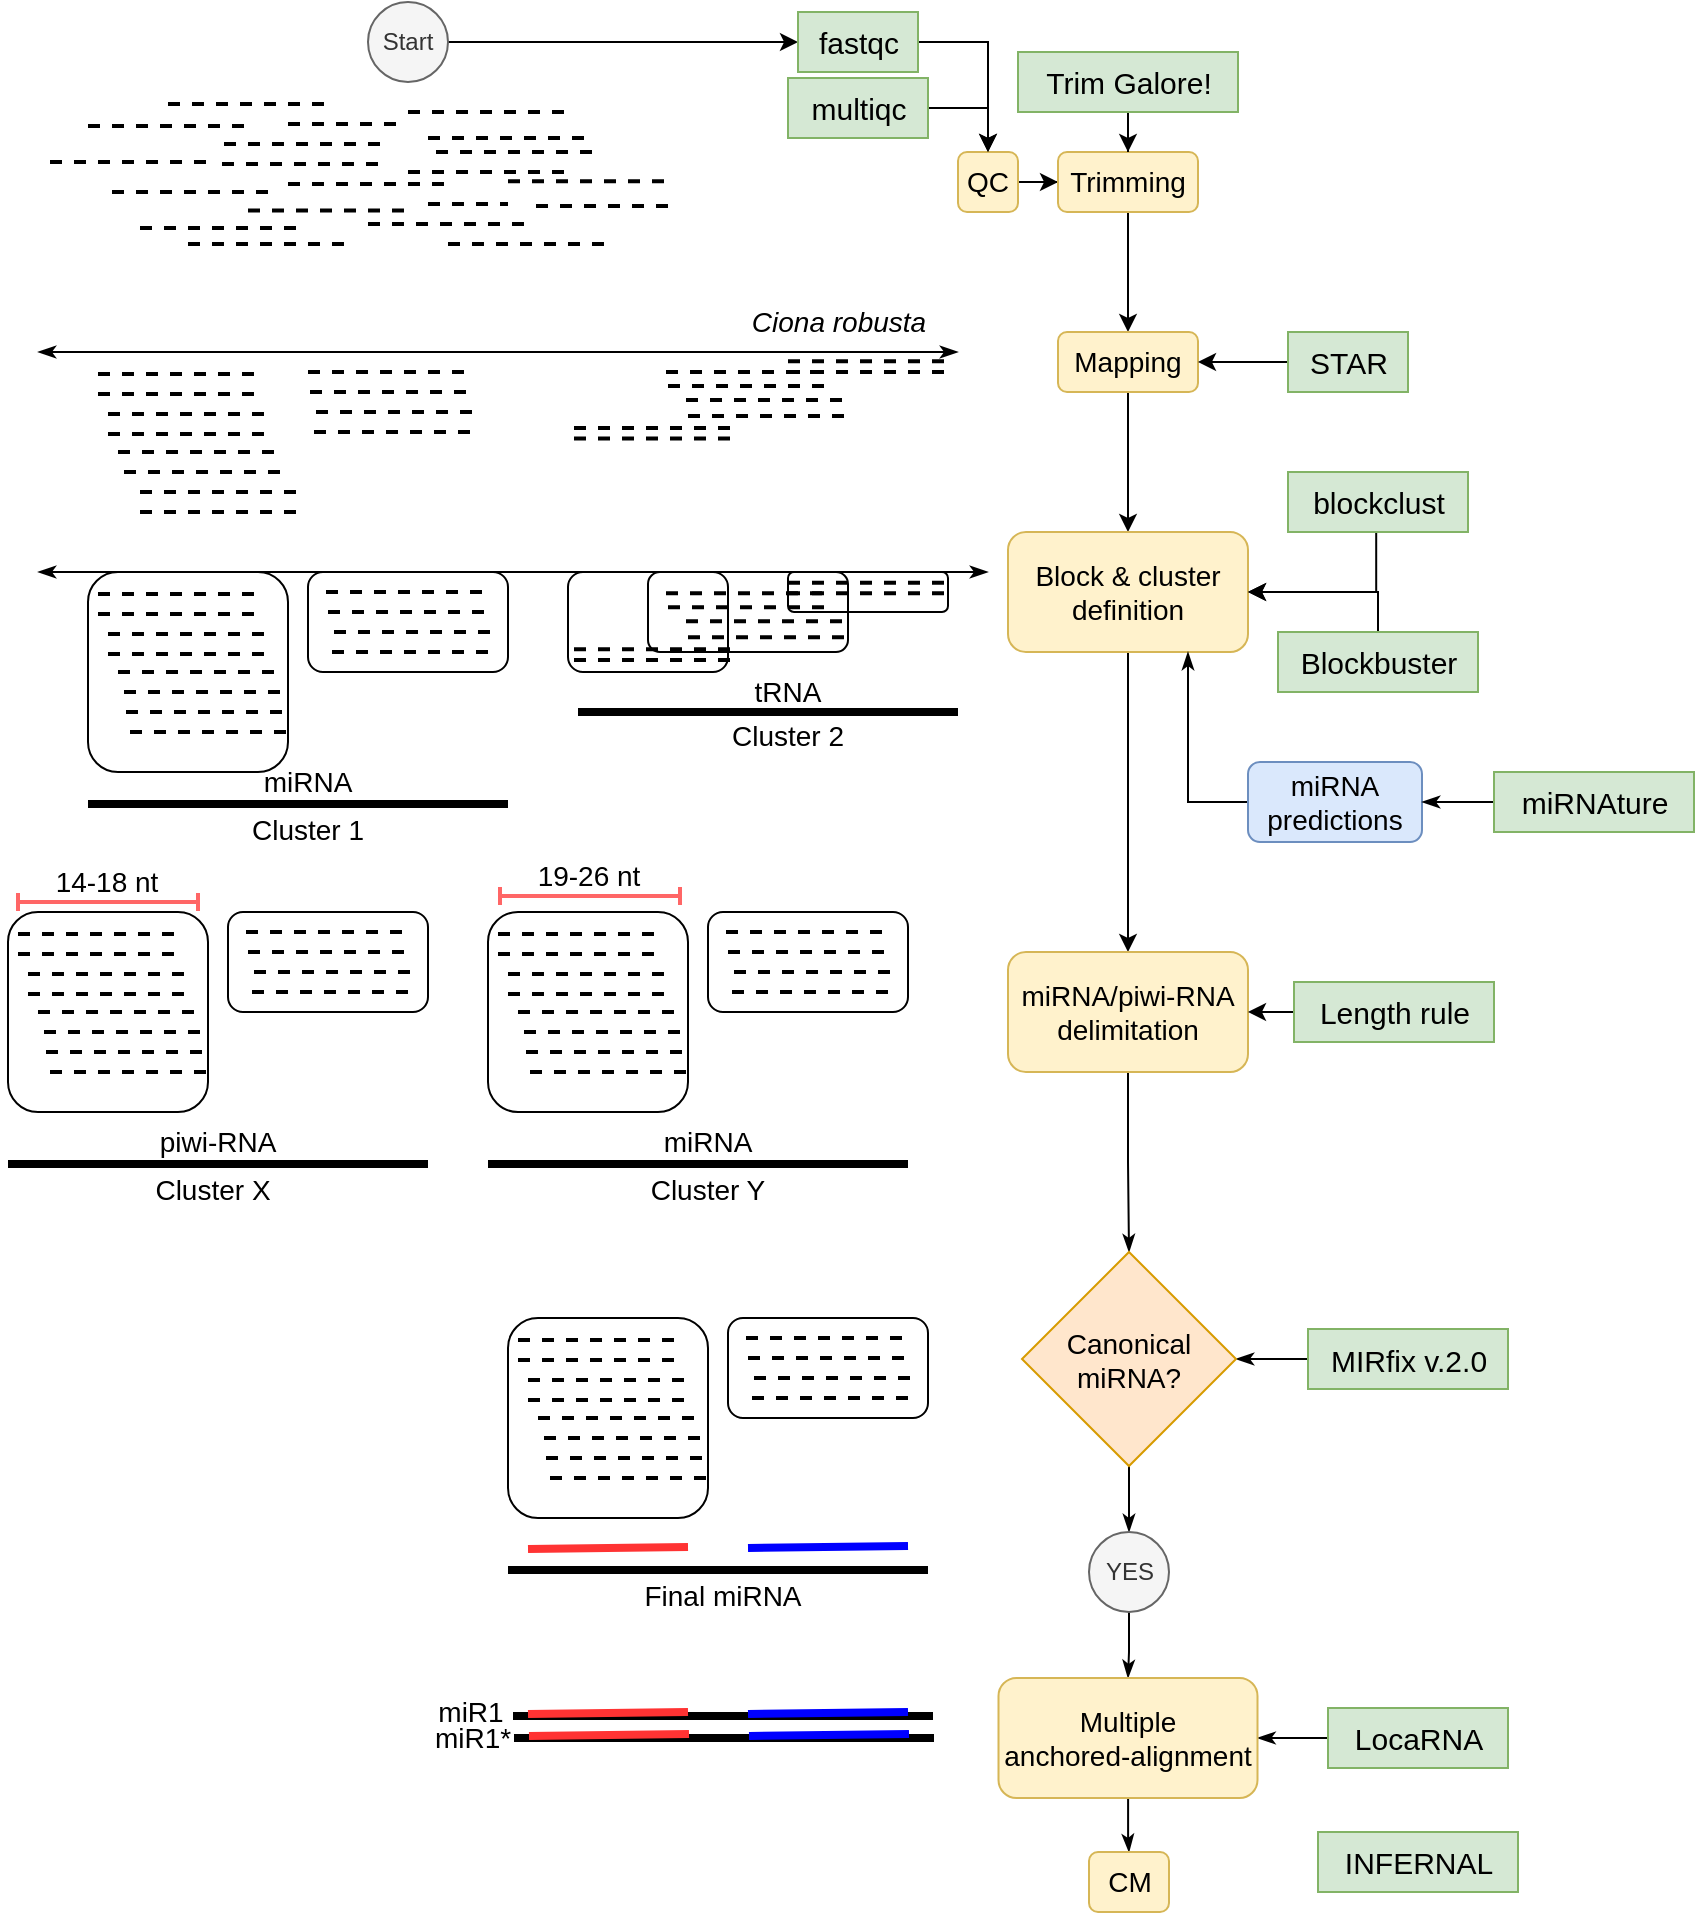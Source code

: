 <mxfile version="20.8.16" type="device" pages="2"><diagram name="Page-1" id="lyjK2I_gP_w318PSOxtO"><mxGraphModel dx="1141" dy="800" grid="1" gridSize="10" guides="1" tooltips="1" connect="1" arrows="1" fold="1" page="1" pageScale="1" pageWidth="827" pageHeight="1169" math="0" shadow="0"><root><mxCell id="0"/><mxCell id="1" parent="0"/><mxCell id="jIalRxpoDwK-32WjhZa3-99" value="" style="rounded=1;whiteSpace=wrap;html=1;fontSize=14;fillColor=none;" vertex="1" parent="1"><mxGeometry x="160" y="320" width="100" height="100" as="geometry"/></mxCell><mxCell id="jIalRxpoDwK-32WjhZa3-1" value="" style="endArrow=classicThin;html=1;rounded=0;startArrow=classicThin;startFill=1;endFill=1;" edge="1" parent="1"><mxGeometry width="50" height="50" relative="1" as="geometry"><mxPoint x="135" y="210" as="sourcePoint"/><mxPoint x="595" y="210" as="targetPoint"/></mxGeometry></mxCell><mxCell id="jIalRxpoDwK-32WjhZa3-2" value="" style="endArrow=none;dashed=1;html=1;strokeWidth=2;rounded=0;" edge="1" parent="1"><mxGeometry width="50" height="50" relative="1" as="geometry"><mxPoint x="165" y="221" as="sourcePoint"/><mxPoint x="245" y="221" as="targetPoint"/></mxGeometry></mxCell><mxCell id="jIalRxpoDwK-32WjhZa3-3" value="" style="endArrow=none;dashed=1;html=1;strokeWidth=2;rounded=0;" edge="1" parent="1"><mxGeometry width="50" height="50" relative="1" as="geometry"><mxPoint x="165" y="231" as="sourcePoint"/><mxPoint x="245" y="231" as="targetPoint"/></mxGeometry></mxCell><mxCell id="jIalRxpoDwK-32WjhZa3-4" value="" style="endArrow=none;dashed=1;html=1;strokeWidth=2;rounded=0;" edge="1" parent="1"><mxGeometry width="50" height="50" relative="1" as="geometry"><mxPoint x="170" y="241" as="sourcePoint"/><mxPoint x="250" y="241" as="targetPoint"/></mxGeometry></mxCell><mxCell id="jIalRxpoDwK-32WjhZa3-5" value="" style="endArrow=none;dashed=1;html=1;strokeWidth=2;rounded=0;" edge="1" parent="1"><mxGeometry width="50" height="50" relative="1" as="geometry"><mxPoint x="170" y="251" as="sourcePoint"/><mxPoint x="250" y="251" as="targetPoint"/></mxGeometry></mxCell><mxCell id="jIalRxpoDwK-32WjhZa3-8" value="" style="endArrow=none;dashed=1;html=1;strokeWidth=2;rounded=0;" edge="1" parent="1"><mxGeometry width="50" height="50" relative="1" as="geometry"><mxPoint x="270" y="220" as="sourcePoint"/><mxPoint x="350" y="220" as="targetPoint"/></mxGeometry></mxCell><mxCell id="jIalRxpoDwK-32WjhZa3-9" value="" style="endArrow=none;dashed=1;html=1;strokeWidth=2;rounded=0;" edge="1" parent="1"><mxGeometry width="50" height="50" relative="1" as="geometry"><mxPoint x="271" y="230" as="sourcePoint"/><mxPoint x="351" y="230" as="targetPoint"/></mxGeometry></mxCell><mxCell id="jIalRxpoDwK-32WjhZa3-10" value="" style="endArrow=none;dashed=1;html=1;strokeWidth=2;rounded=0;" edge="1" parent="1"><mxGeometry width="50" height="50" relative="1" as="geometry"><mxPoint x="274" y="240" as="sourcePoint"/><mxPoint x="354" y="240" as="targetPoint"/></mxGeometry></mxCell><mxCell id="jIalRxpoDwK-32WjhZa3-11" value="" style="endArrow=none;dashed=1;html=1;strokeWidth=2;rounded=0;" edge="1" parent="1"><mxGeometry width="50" height="50" relative="1" as="geometry"><mxPoint x="273" y="250" as="sourcePoint"/><mxPoint x="353" y="250" as="targetPoint"/></mxGeometry></mxCell><mxCell id="jIalRxpoDwK-32WjhZa3-12" value="" style="endArrow=none;dashed=1;html=1;strokeWidth=2;rounded=0;" edge="1" parent="1"><mxGeometry width="50" height="50" relative="1" as="geometry"><mxPoint x="175" y="260" as="sourcePoint"/><mxPoint x="255" y="260" as="targetPoint"/></mxGeometry></mxCell><mxCell id="jIalRxpoDwK-32WjhZa3-13" value="" style="endArrow=none;dashed=1;html=1;strokeWidth=2;rounded=0;" edge="1" parent="1"><mxGeometry width="50" height="50" relative="1" as="geometry"><mxPoint x="178" y="270" as="sourcePoint"/><mxPoint x="258" y="270" as="targetPoint"/></mxGeometry></mxCell><mxCell id="jIalRxpoDwK-32WjhZa3-14" value="" style="endArrow=none;dashed=1;html=1;strokeWidth=2;rounded=0;" edge="1" parent="1"><mxGeometry width="50" height="50" relative="1" as="geometry"><mxPoint x="186" y="280" as="sourcePoint"/><mxPoint x="266" y="280" as="targetPoint"/></mxGeometry></mxCell><mxCell id="jIalRxpoDwK-32WjhZa3-15" value="" style="endArrow=none;dashed=1;html=1;strokeWidth=2;rounded=0;" edge="1" parent="1"><mxGeometry width="50" height="50" relative="1" as="geometry"><mxPoint x="186" y="290" as="sourcePoint"/><mxPoint x="266" y="290" as="targetPoint"/></mxGeometry></mxCell><mxCell id="jIalRxpoDwK-32WjhZa3-16" value="" style="endArrow=none;dashed=1;html=1;strokeWidth=2;rounded=0;" edge="1" parent="1"><mxGeometry width="50" height="50" relative="1" as="geometry"><mxPoint x="449" y="220" as="sourcePoint"/><mxPoint x="529" y="220" as="targetPoint"/></mxGeometry></mxCell><mxCell id="jIalRxpoDwK-32WjhZa3-17" value="" style="endArrow=none;dashed=1;html=1;strokeWidth=2;rounded=0;" edge="1" parent="1"><mxGeometry width="50" height="50" relative="1" as="geometry"><mxPoint x="450" y="227" as="sourcePoint"/><mxPoint x="530" y="227" as="targetPoint"/></mxGeometry></mxCell><mxCell id="jIalRxpoDwK-32WjhZa3-18" value="" style="endArrow=none;dashed=1;html=1;strokeWidth=2;rounded=0;" edge="1" parent="1"><mxGeometry width="50" height="50" relative="1" as="geometry"><mxPoint x="403" y="248" as="sourcePoint"/><mxPoint x="483" y="248" as="targetPoint"/></mxGeometry></mxCell><mxCell id="jIalRxpoDwK-32WjhZa3-19" value="" style="endArrow=none;dashed=1;html=1;strokeWidth=2;rounded=0;" edge="1" parent="1"><mxGeometry width="50" height="50" relative="1" as="geometry"><mxPoint x="510" y="214.66" as="sourcePoint"/><mxPoint x="590" y="214.66" as="targetPoint"/></mxGeometry></mxCell><mxCell id="jIalRxpoDwK-32WjhZa3-20" value="" style="endArrow=none;dashed=1;html=1;strokeWidth=2;rounded=0;" edge="1" parent="1"><mxGeometry width="50" height="50" relative="1" as="geometry"><mxPoint x="403" y="253.31" as="sourcePoint"/><mxPoint x="483" y="253.31" as="targetPoint"/></mxGeometry></mxCell><mxCell id="jIalRxpoDwK-32WjhZa3-21" value="" style="endArrow=none;dashed=1;html=1;strokeWidth=2;rounded=0;" edge="1" parent="1"><mxGeometry width="50" height="50" relative="1" as="geometry"><mxPoint x="510" y="220" as="sourcePoint"/><mxPoint x="590" y="220" as="targetPoint"/></mxGeometry></mxCell><mxCell id="jIalRxpoDwK-32WjhZa3-22" value="" style="endArrow=none;dashed=1;html=1;strokeWidth=2;rounded=0;" edge="1" parent="1"><mxGeometry width="50" height="50" relative="1" as="geometry"><mxPoint x="459" y="234" as="sourcePoint"/><mxPoint x="539" y="234" as="targetPoint"/></mxGeometry></mxCell><mxCell id="jIalRxpoDwK-32WjhZa3-23" value="" style="endArrow=none;dashed=1;html=1;strokeWidth=2;rounded=0;" edge="1" parent="1"><mxGeometry width="50" height="50" relative="1" as="geometry"><mxPoint x="460" y="242" as="sourcePoint"/><mxPoint x="540" y="242" as="targetPoint"/></mxGeometry></mxCell><mxCell id="jIalRxpoDwK-32WjhZa3-24" value="" style="endArrow=none;dashed=1;html=1;strokeWidth=2;rounded=0;" edge="1" parent="1"><mxGeometry width="50" height="50" relative="1" as="geometry"><mxPoint x="200" y="86" as="sourcePoint"/><mxPoint x="280" y="86" as="targetPoint"/></mxGeometry></mxCell><mxCell id="jIalRxpoDwK-32WjhZa3-25" value="" style="endArrow=none;dashed=1;html=1;strokeWidth=2;rounded=0;" edge="1" parent="1"><mxGeometry width="50" height="50" relative="1" as="geometry"><mxPoint x="160" y="97" as="sourcePoint"/><mxPoint x="240" y="97" as="targetPoint"/></mxGeometry></mxCell><mxCell id="jIalRxpoDwK-32WjhZa3-26" value="" style="endArrow=none;dashed=1;html=1;strokeWidth=2;rounded=0;" edge="1" parent="1"><mxGeometry width="50" height="50" relative="1" as="geometry"><mxPoint x="141" y="115" as="sourcePoint"/><mxPoint x="221" y="115" as="targetPoint"/></mxGeometry></mxCell><mxCell id="jIalRxpoDwK-32WjhZa3-27" value="" style="endArrow=none;dashed=1;html=1;strokeWidth=2;rounded=0;" edge="1" parent="1"><mxGeometry width="50" height="50" relative="1" as="geometry"><mxPoint x="172" y="130" as="sourcePoint"/><mxPoint x="252" y="130" as="targetPoint"/></mxGeometry></mxCell><mxCell id="jIalRxpoDwK-32WjhZa3-28" value="" style="endArrow=none;dashed=1;html=1;strokeWidth=2;rounded=0;" edge="1" parent="1"><mxGeometry width="50" height="50" relative="1" as="geometry"><mxPoint x="384" y="137" as="sourcePoint"/><mxPoint x="454" y="137" as="targetPoint"/></mxGeometry></mxCell><mxCell id="jIalRxpoDwK-32WjhZa3-29" value="" style="endArrow=none;dashed=1;html=1;strokeWidth=2;rounded=0;" edge="1" parent="1"><mxGeometry width="50" height="50" relative="1" as="geometry"><mxPoint x="260" y="96" as="sourcePoint"/><mxPoint x="320" y="96" as="targetPoint"/></mxGeometry></mxCell><mxCell id="jIalRxpoDwK-32WjhZa3-30" value="" style="endArrow=none;dashed=1;html=1;strokeWidth=2;rounded=0;" edge="1" parent="1"><mxGeometry width="50" height="50" relative="1" as="geometry"><mxPoint x="228" y="106" as="sourcePoint"/><mxPoint x="308" y="106" as="targetPoint"/></mxGeometry></mxCell><mxCell id="jIalRxpoDwK-32WjhZa3-31" value="" style="endArrow=none;dashed=1;html=1;strokeWidth=2;rounded=0;" edge="1" parent="1"><mxGeometry width="50" height="50" relative="1" as="geometry"><mxPoint x="227" y="116" as="sourcePoint"/><mxPoint x="307" y="116" as="targetPoint"/></mxGeometry></mxCell><mxCell id="jIalRxpoDwK-32WjhZa3-32" value="" style="endArrow=none;dashed=1;html=1;strokeWidth=2;rounded=0;" edge="1" parent="1"><mxGeometry width="50" height="50" relative="1" as="geometry"><mxPoint x="186" y="148" as="sourcePoint"/><mxPoint x="266" y="148" as="targetPoint"/></mxGeometry></mxCell><mxCell id="jIalRxpoDwK-32WjhZa3-33" value="" style="endArrow=none;dashed=1;html=1;strokeWidth=2;rounded=0;" edge="1" parent="1"><mxGeometry width="50" height="50" relative="1" as="geometry"><mxPoint x="210" y="156" as="sourcePoint"/><mxPoint x="290" y="156" as="targetPoint"/></mxGeometry></mxCell><mxCell id="jIalRxpoDwK-32WjhZa3-34" value="" style="endArrow=none;dashed=1;html=1;strokeWidth=2;rounded=0;" edge="1" parent="1"><mxGeometry width="50" height="50" relative="1" as="geometry"><mxPoint x="240" y="139.31" as="sourcePoint"/><mxPoint x="320" y="139.31" as="targetPoint"/></mxGeometry></mxCell><mxCell id="jIalRxpoDwK-32WjhZa3-35" value="" style="endArrow=none;dashed=1;html=1;strokeWidth=2;rounded=0;" edge="1" parent="1"><mxGeometry width="50" height="50" relative="1" as="geometry"><mxPoint x="300" y="146" as="sourcePoint"/><mxPoint x="380" y="146" as="targetPoint"/></mxGeometry></mxCell><mxCell id="jIalRxpoDwK-32WjhZa3-36" value="" style="endArrow=none;dashed=1;html=1;strokeWidth=2;rounded=0;" edge="1" parent="1"><mxGeometry width="50" height="50" relative="1" as="geometry"><mxPoint x="330" y="103" as="sourcePoint"/><mxPoint x="410" y="103" as="targetPoint"/></mxGeometry></mxCell><mxCell id="jIalRxpoDwK-32WjhZa3-37" value="" style="endArrow=none;dashed=1;html=1;strokeWidth=2;rounded=0;" edge="1" parent="1"><mxGeometry width="50" height="50" relative="1" as="geometry"><mxPoint x="370" y="124.66" as="sourcePoint"/><mxPoint x="450" y="124.66" as="targetPoint"/></mxGeometry></mxCell><mxCell id="jIalRxpoDwK-32WjhZa3-38" value="" style="endArrow=none;dashed=1;html=1;strokeWidth=2;rounded=0;" edge="1" parent="1"><mxGeometry width="50" height="50" relative="1" as="geometry"><mxPoint x="320" y="90" as="sourcePoint"/><mxPoint x="400" y="90" as="targetPoint"/></mxGeometry></mxCell><mxCell id="jIalRxpoDwK-32WjhZa3-39" value="" style="endArrow=none;dashed=1;html=1;strokeWidth=2;rounded=0;" edge="1" parent="1"><mxGeometry width="50" height="50" relative="1" as="geometry"><mxPoint x="340" y="156" as="sourcePoint"/><mxPoint x="420" y="156" as="targetPoint"/></mxGeometry></mxCell><mxCell id="jIalRxpoDwK-32WjhZa3-40" value="" style="endArrow=none;dashed=1;html=1;strokeWidth=2;rounded=0;" edge="1" parent="1"><mxGeometry width="50" height="50" relative="1" as="geometry"><mxPoint x="330" y="136" as="sourcePoint"/><mxPoint x="370" y="136" as="targetPoint"/></mxGeometry></mxCell><mxCell id="jIalRxpoDwK-32WjhZa3-41" value="" style="endArrow=none;dashed=1;html=1;strokeWidth=2;rounded=0;" edge="1" parent="1"><mxGeometry width="50" height="50" relative="1" as="geometry"><mxPoint x="260" y="126" as="sourcePoint"/><mxPoint x="340" y="126" as="targetPoint"/></mxGeometry></mxCell><mxCell id="jIalRxpoDwK-32WjhZa3-42" value="" style="endArrow=none;dashed=1;html=1;strokeWidth=2;rounded=0;" edge="1" parent="1"><mxGeometry width="50" height="50" relative="1" as="geometry"><mxPoint x="334" y="110" as="sourcePoint"/><mxPoint x="414" y="110" as="targetPoint"/></mxGeometry></mxCell><mxCell id="jIalRxpoDwK-32WjhZa3-43" value="" style="endArrow=none;dashed=1;html=1;strokeWidth=2;rounded=0;" edge="1" parent="1"><mxGeometry width="50" height="50" relative="1" as="geometry"><mxPoint x="320" y="120" as="sourcePoint"/><mxPoint x="400" y="120" as="targetPoint"/></mxGeometry></mxCell><mxCell id="jIalRxpoDwK-32WjhZa3-63" style="edgeStyle=orthogonalEdgeStyle;rounded=0;orthogonalLoop=1;jettySize=auto;html=1;fontSize=14;" edge="1" parent="1" source="jIalRxpoDwK-32WjhZa3-45" target="jIalRxpoDwK-32WjhZa3-48"><mxGeometry relative="1" as="geometry"/></mxCell><mxCell id="jIalRxpoDwK-32WjhZa3-45" value="Start" style="ellipse;whiteSpace=wrap;html=1;fillColor=#f5f5f5;fontColor=#333333;strokeColor=#666666;" vertex="1" parent="1"><mxGeometry x="300" y="35" width="40" height="40" as="geometry"/></mxCell><mxCell id="jIalRxpoDwK-32WjhZa3-61" style="edgeStyle=orthogonalEdgeStyle;rounded=0;orthogonalLoop=1;jettySize=auto;html=1;entryX=0;entryY=0.5;entryDx=0;entryDy=0;fontSize=14;" edge="1" parent="1" source="jIalRxpoDwK-32WjhZa3-46" target="jIalRxpoDwK-32WjhZa3-53"><mxGeometry relative="1" as="geometry"/></mxCell><mxCell id="jIalRxpoDwK-32WjhZa3-46" value="&lt;font style=&quot;font-size: 14px;&quot;&gt;QC&lt;/font&gt;" style="rounded=1;whiteSpace=wrap;html=1;fillColor=#fff2cc;strokeColor=#d6b656;" vertex="1" parent="1"><mxGeometry x="595" y="110" width="30" height="30" as="geometry"/></mxCell><mxCell id="jIalRxpoDwK-32WjhZa3-65" style="edgeStyle=orthogonalEdgeStyle;rounded=0;orthogonalLoop=1;jettySize=auto;html=1;entryX=0.5;entryY=0;entryDx=0;entryDy=0;fontSize=14;" edge="1" parent="1" source="jIalRxpoDwK-32WjhZa3-48" target="jIalRxpoDwK-32WjhZa3-46"><mxGeometry relative="1" as="geometry"/></mxCell><mxCell id="jIalRxpoDwK-32WjhZa3-48" value="fastqc" style="text;html=1;align=center;verticalAlign=middle;resizable=0;points=[];autosize=1;strokeColor=#82b366;fillColor=#d5e8d4;fontSize=15;" vertex="1" parent="1"><mxGeometry x="515" y="40" width="60" height="30" as="geometry"/></mxCell><mxCell id="jIalRxpoDwK-32WjhZa3-64" style="edgeStyle=orthogonalEdgeStyle;rounded=0;orthogonalLoop=1;jettySize=auto;html=1;entryX=0.5;entryY=0;entryDx=0;entryDy=0;fontSize=14;" edge="1" parent="1" source="jIalRxpoDwK-32WjhZa3-49" target="jIalRxpoDwK-32WjhZa3-46"><mxGeometry relative="1" as="geometry"/></mxCell><mxCell id="jIalRxpoDwK-32WjhZa3-49" value="multiqc" style="text;html=1;align=center;verticalAlign=middle;resizable=0;points=[];autosize=1;strokeColor=#82b366;fillColor=#d5e8d4;fontSize=15;" vertex="1" parent="1"><mxGeometry x="510" y="73" width="70" height="30" as="geometry"/></mxCell><mxCell id="jIalRxpoDwK-32WjhZa3-62" style="edgeStyle=orthogonalEdgeStyle;rounded=0;orthogonalLoop=1;jettySize=auto;html=1;entryX=0.5;entryY=0;entryDx=0;entryDy=0;fontSize=14;exitX=0.5;exitY=1;exitDx=0;exitDy=0;" edge="1" parent="1" source="jIalRxpoDwK-32WjhZa3-53" target="jIalRxpoDwK-32WjhZa3-54"><mxGeometry relative="1" as="geometry"/></mxCell><mxCell id="jIalRxpoDwK-32WjhZa3-53" value="&lt;font style=&quot;font-size: 14px;&quot;&gt;Trimming&lt;/font&gt;" style="rounded=1;whiteSpace=wrap;html=1;fillColor=#fff2cc;strokeColor=#d6b656;" vertex="1" parent="1"><mxGeometry x="645" y="110" width="70" height="30" as="geometry"/></mxCell><mxCell id="jIalRxpoDwK-32WjhZa3-94" style="edgeStyle=orthogonalEdgeStyle;rounded=0;orthogonalLoop=1;jettySize=auto;html=1;entryX=0.5;entryY=0;entryDx=0;entryDy=0;fontSize=14;" edge="1" parent="1" source="jIalRxpoDwK-32WjhZa3-54" target="jIalRxpoDwK-32WjhZa3-91"><mxGeometry relative="1" as="geometry"/></mxCell><mxCell id="jIalRxpoDwK-32WjhZa3-54" value="&lt;font style=&quot;font-size: 14px;&quot;&gt;Mapping&lt;/font&gt;" style="rounded=1;whiteSpace=wrap;html=1;fillColor=#fff2cc;strokeColor=#d6b656;" vertex="1" parent="1"><mxGeometry x="645" y="200" width="70" height="30" as="geometry"/></mxCell><mxCell id="jIalRxpoDwK-32WjhZa3-59" style="edgeStyle=orthogonalEdgeStyle;rounded=0;orthogonalLoop=1;jettySize=auto;html=1;entryX=0.5;entryY=0;entryDx=0;entryDy=0;fontSize=14;" edge="1" parent="1" source="jIalRxpoDwK-32WjhZa3-55" target="jIalRxpoDwK-32WjhZa3-53"><mxGeometry relative="1" as="geometry"/></mxCell><mxCell id="jIalRxpoDwK-32WjhZa3-55" value="Trim Galore!" style="text;html=1;align=center;verticalAlign=middle;resizable=0;points=[];autosize=1;strokeColor=#82b366;fillColor=#d5e8d4;fontSize=15;" vertex="1" parent="1"><mxGeometry x="625" y="60" width="110" height="30" as="geometry"/></mxCell><mxCell id="jIalRxpoDwK-32WjhZa3-60" style="edgeStyle=orthogonalEdgeStyle;rounded=0;orthogonalLoop=1;jettySize=auto;html=1;entryX=1;entryY=0.5;entryDx=0;entryDy=0;fontSize=14;" edge="1" parent="1" source="jIalRxpoDwK-32WjhZa3-56" target="jIalRxpoDwK-32WjhZa3-54"><mxGeometry relative="1" as="geometry"/></mxCell><mxCell id="jIalRxpoDwK-32WjhZa3-56" value="STAR" style="text;html=1;align=center;verticalAlign=middle;resizable=0;points=[];autosize=1;strokeColor=#82b366;fillColor=#d5e8d4;fontSize=15;" vertex="1" parent="1"><mxGeometry x="760" y="200" width="60" height="30" as="geometry"/></mxCell><mxCell id="jIalRxpoDwK-32WjhZa3-57" style="edgeStyle=orthogonalEdgeStyle;rounded=0;orthogonalLoop=1;jettySize=auto;html=1;exitX=0.5;exitY=1;exitDx=0;exitDy=0;dashed=1;fontSize=14;" edge="1" parent="1" source="jIalRxpoDwK-32WjhZa3-46" target="jIalRxpoDwK-32WjhZa3-46"><mxGeometry relative="1" as="geometry"/></mxCell><mxCell id="jIalRxpoDwK-32WjhZa3-66" value="&lt;i&gt;Ciona robusta&lt;/i&gt;" style="text;html=1;align=center;verticalAlign=middle;resizable=0;points=[];autosize=1;strokeColor=none;fillColor=none;fontSize=14;" vertex="1" parent="1"><mxGeometry x="480" y="180" width="110" height="30" as="geometry"/></mxCell><mxCell id="jIalRxpoDwK-32WjhZa3-68" value="" style="endArrow=classicThin;html=1;rounded=0;startArrow=classicThin;startFill=1;endFill=1;" edge="1" parent="1"><mxGeometry width="50" height="50" relative="1" as="geometry"><mxPoint x="135" y="320" as="sourcePoint"/><mxPoint x="610" y="320" as="targetPoint"/></mxGeometry></mxCell><mxCell id="jIalRxpoDwK-32WjhZa3-69" value="" style="endArrow=none;dashed=1;html=1;strokeWidth=2;rounded=0;" edge="1" parent="1"><mxGeometry width="50" height="50" relative="1" as="geometry"><mxPoint x="165" y="331.0" as="sourcePoint"/><mxPoint x="245" y="331.0" as="targetPoint"/></mxGeometry></mxCell><mxCell id="jIalRxpoDwK-32WjhZa3-70" value="" style="endArrow=none;dashed=1;html=1;strokeWidth=2;rounded=0;" edge="1" parent="1"><mxGeometry width="50" height="50" relative="1" as="geometry"><mxPoint x="165" y="341.0" as="sourcePoint"/><mxPoint x="245" y="341.0" as="targetPoint"/></mxGeometry></mxCell><mxCell id="jIalRxpoDwK-32WjhZa3-71" value="" style="endArrow=none;dashed=1;html=1;strokeWidth=2;rounded=0;" edge="1" parent="1"><mxGeometry width="50" height="50" relative="1" as="geometry"><mxPoint x="170" y="351.0" as="sourcePoint"/><mxPoint x="250" y="351.0" as="targetPoint"/></mxGeometry></mxCell><mxCell id="jIalRxpoDwK-32WjhZa3-72" value="" style="endArrow=none;dashed=1;html=1;strokeWidth=2;rounded=0;" edge="1" parent="1"><mxGeometry width="50" height="50" relative="1" as="geometry"><mxPoint x="170" y="361.0" as="sourcePoint"/><mxPoint x="250" y="361.0" as="targetPoint"/></mxGeometry></mxCell><mxCell id="jIalRxpoDwK-32WjhZa3-73" value="" style="endArrow=none;dashed=1;html=1;strokeWidth=2;rounded=0;" edge="1" parent="1"><mxGeometry width="50" height="50" relative="1" as="geometry"><mxPoint x="279" y="330" as="sourcePoint"/><mxPoint x="359" y="330" as="targetPoint"/></mxGeometry></mxCell><mxCell id="jIalRxpoDwK-32WjhZa3-74" value="" style="endArrow=none;dashed=1;html=1;strokeWidth=2;rounded=0;" edge="1" parent="1"><mxGeometry width="50" height="50" relative="1" as="geometry"><mxPoint x="280" y="340" as="sourcePoint"/><mxPoint x="360" y="340" as="targetPoint"/></mxGeometry></mxCell><mxCell id="jIalRxpoDwK-32WjhZa3-75" value="" style="endArrow=none;dashed=1;html=1;strokeWidth=2;rounded=0;" edge="1" parent="1"><mxGeometry width="50" height="50" relative="1" as="geometry"><mxPoint x="283" y="350" as="sourcePoint"/><mxPoint x="363" y="350" as="targetPoint"/></mxGeometry></mxCell><mxCell id="jIalRxpoDwK-32WjhZa3-76" value="" style="endArrow=none;dashed=1;html=1;strokeWidth=2;rounded=0;" edge="1" parent="1"><mxGeometry width="50" height="50" relative="1" as="geometry"><mxPoint x="282" y="360" as="sourcePoint"/><mxPoint x="362" y="360" as="targetPoint"/></mxGeometry></mxCell><mxCell id="jIalRxpoDwK-32WjhZa3-77" value="" style="endArrow=none;dashed=1;html=1;strokeWidth=2;rounded=0;" edge="1" parent="1"><mxGeometry width="50" height="50" relative="1" as="geometry"><mxPoint x="175" y="370" as="sourcePoint"/><mxPoint x="255" y="370" as="targetPoint"/></mxGeometry></mxCell><mxCell id="jIalRxpoDwK-32WjhZa3-78" value="" style="endArrow=none;dashed=1;html=1;strokeWidth=2;rounded=0;" edge="1" parent="1"><mxGeometry width="50" height="50" relative="1" as="geometry"><mxPoint x="178" y="380" as="sourcePoint"/><mxPoint x="258" y="380" as="targetPoint"/></mxGeometry></mxCell><mxCell id="jIalRxpoDwK-32WjhZa3-79" value="" style="endArrow=none;dashed=1;html=1;strokeWidth=2;rounded=0;" edge="1" parent="1"><mxGeometry width="50" height="50" relative="1" as="geometry"><mxPoint x="179" y="390" as="sourcePoint"/><mxPoint x="259" y="390" as="targetPoint"/></mxGeometry></mxCell><mxCell id="jIalRxpoDwK-32WjhZa3-80" value="" style="endArrow=none;dashed=1;html=1;strokeWidth=2;rounded=0;" edge="1" parent="1"><mxGeometry width="50" height="50" relative="1" as="geometry"><mxPoint x="181" y="400" as="sourcePoint"/><mxPoint x="261" y="400" as="targetPoint"/></mxGeometry></mxCell><mxCell id="jIalRxpoDwK-32WjhZa3-143" style="edgeStyle=orthogonalEdgeStyle;rounded=0;orthogonalLoop=1;jettySize=auto;html=1;strokeWidth=1;fontSize=14;" edge="1" parent="1" source="jIalRxpoDwK-32WjhZa3-91" target="jIalRxpoDwK-32WjhZa3-142"><mxGeometry relative="1" as="geometry"/></mxCell><mxCell id="jIalRxpoDwK-32WjhZa3-91" value="&lt;font style=&quot;font-size: 14px;&quot;&gt;Block &amp;amp; cluster definition&lt;/font&gt;" style="rounded=1;whiteSpace=wrap;html=1;fontSize=14;fillColor=#fff2cc;strokeColor=#d6b656;" vertex="1" parent="1"><mxGeometry x="620" y="300" width="120" height="60" as="geometry"/></mxCell><mxCell id="jIalRxpoDwK-32WjhZa3-96" style="edgeStyle=orthogonalEdgeStyle;rounded=0;orthogonalLoop=1;jettySize=auto;html=1;entryX=1;entryY=0.5;entryDx=0;entryDy=0;fontSize=14;exitX=0.49;exitY=0.994;exitDx=0;exitDy=0;exitPerimeter=0;" edge="1" parent="1" source="jIalRxpoDwK-32WjhZa3-92" target="jIalRxpoDwK-32WjhZa3-91"><mxGeometry relative="1" as="geometry"><Array as="points"><mxPoint x="804" y="330"/></Array></mxGeometry></mxCell><mxCell id="jIalRxpoDwK-32WjhZa3-92" value="blockclust" style="text;html=1;align=center;verticalAlign=middle;resizable=0;points=[];autosize=1;strokeColor=#82b366;fillColor=#d5e8d4;fontSize=15;" vertex="1" parent="1"><mxGeometry x="760" y="270" width="90" height="30" as="geometry"/></mxCell><mxCell id="jIalRxpoDwK-32WjhZa3-103" style="edgeStyle=orthogonalEdgeStyle;rounded=0;orthogonalLoop=1;jettySize=auto;html=1;fontSize=14;" edge="1" parent="1" source="jIalRxpoDwK-32WjhZa3-93"><mxGeometry relative="1" as="geometry"><mxPoint x="740" y="330" as="targetPoint"/><Array as="points"><mxPoint x="805" y="330"/></Array></mxGeometry></mxCell><mxCell id="jIalRxpoDwK-32WjhZa3-93" value="Blockbuster" style="text;html=1;align=center;verticalAlign=middle;resizable=0;points=[];autosize=1;strokeColor=#82b366;fillColor=#d5e8d4;fontSize=15;" vertex="1" parent="1"><mxGeometry x="755" y="350" width="100" height="30" as="geometry"/></mxCell><mxCell id="jIalRxpoDwK-32WjhZa3-100" value="" style="rounded=1;whiteSpace=wrap;html=1;fontSize=14;fillColor=none;" vertex="1" parent="1"><mxGeometry x="270" y="320" width="100" height="50" as="geometry"/></mxCell><mxCell id="jIalRxpoDwK-32WjhZa3-108" value="" style="endArrow=none;html=1;rounded=0;fontSize=14;strokeWidth=4;" edge="1" parent="1"><mxGeometry width="50" height="50" relative="1" as="geometry"><mxPoint x="405.0" y="390" as="sourcePoint"/><mxPoint x="595" y="390" as="targetPoint"/></mxGeometry></mxCell><mxCell id="jIalRxpoDwK-32WjhZa3-109" value="tRNA" style="text;html=1;strokeColor=none;fillColor=none;align=center;verticalAlign=middle;whiteSpace=wrap;rounded=0;fontSize=14;" vertex="1" parent="1"><mxGeometry x="480" y="367" width="60" height="25" as="geometry"/></mxCell><mxCell id="jIalRxpoDwK-32WjhZa3-110" value="Cluster 2" style="text;html=1;strokeColor=none;fillColor=none;align=center;verticalAlign=middle;whiteSpace=wrap;rounded=0;fontSize=14;" vertex="1" parent="1"><mxGeometry x="480" y="387" width="60" height="30" as="geometry"/></mxCell><mxCell id="jIalRxpoDwK-32WjhZa3-112" value="" style="endArrow=none;dashed=1;html=1;strokeWidth=2;rounded=0;" edge="1" parent="1"><mxGeometry width="50" height="50" relative="1" as="geometry"><mxPoint x="449" y="330.67" as="sourcePoint"/><mxPoint x="529" y="330.67" as="targetPoint"/></mxGeometry></mxCell><mxCell id="jIalRxpoDwK-32WjhZa3-113" value="" style="endArrow=none;dashed=1;html=1;strokeWidth=2;rounded=0;" edge="1" parent="1"><mxGeometry width="50" height="50" relative="1" as="geometry"><mxPoint x="450" y="337.67" as="sourcePoint"/><mxPoint x="530" y="337.67" as="targetPoint"/></mxGeometry></mxCell><mxCell id="jIalRxpoDwK-32WjhZa3-114" value="" style="endArrow=none;dashed=1;html=1;strokeWidth=2;rounded=0;" edge="1" parent="1"><mxGeometry width="50" height="50" relative="1" as="geometry"><mxPoint x="403" y="358.67" as="sourcePoint"/><mxPoint x="483" y="358.67" as="targetPoint"/></mxGeometry></mxCell><mxCell id="jIalRxpoDwK-32WjhZa3-115" value="" style="endArrow=none;dashed=1;html=1;strokeWidth=2;rounded=0;" edge="1" parent="1"><mxGeometry width="50" height="50" relative="1" as="geometry"><mxPoint x="510" y="325.33" as="sourcePoint"/><mxPoint x="590" y="325.33" as="targetPoint"/></mxGeometry></mxCell><mxCell id="jIalRxpoDwK-32WjhZa3-116" value="" style="endArrow=none;dashed=1;html=1;strokeWidth=2;rounded=0;" edge="1" parent="1"><mxGeometry width="50" height="50" relative="1" as="geometry"><mxPoint x="403" y="363.98" as="sourcePoint"/><mxPoint x="483" y="363.98" as="targetPoint"/></mxGeometry></mxCell><mxCell id="jIalRxpoDwK-32WjhZa3-117" value="" style="endArrow=none;dashed=1;html=1;strokeWidth=2;rounded=0;" edge="1" parent="1"><mxGeometry width="50" height="50" relative="1" as="geometry"><mxPoint x="510" y="330.67" as="sourcePoint"/><mxPoint x="590" y="330.67" as="targetPoint"/></mxGeometry></mxCell><mxCell id="jIalRxpoDwK-32WjhZa3-118" value="" style="endArrow=none;dashed=1;html=1;strokeWidth=2;rounded=0;" edge="1" parent="1"><mxGeometry width="50" height="50" relative="1" as="geometry"><mxPoint x="459" y="344.67" as="sourcePoint"/><mxPoint x="539" y="344.67" as="targetPoint"/></mxGeometry></mxCell><mxCell id="jIalRxpoDwK-32WjhZa3-119" value="" style="endArrow=none;dashed=1;html=1;strokeWidth=2;rounded=0;" edge="1" parent="1"><mxGeometry width="50" height="50" relative="1" as="geometry"><mxPoint x="460" y="352.67" as="sourcePoint"/><mxPoint x="540" y="352.67" as="targetPoint"/></mxGeometry></mxCell><mxCell id="jIalRxpoDwK-32WjhZa3-120" value="" style="rounded=1;whiteSpace=wrap;html=1;fontSize=14;fillColor=none;" vertex="1" parent="1"><mxGeometry x="400" y="320" width="80" height="50" as="geometry"/></mxCell><mxCell id="jIalRxpoDwK-32WjhZa3-121" value="" style="rounded=1;whiteSpace=wrap;html=1;fontSize=14;fillColor=none;" vertex="1" parent="1"><mxGeometry x="440" y="320" width="100" height="40" as="geometry"/></mxCell><mxCell id="jIalRxpoDwK-32WjhZa3-122" value="" style="rounded=1;whiteSpace=wrap;html=1;fontSize=14;fillColor=none;" vertex="1" parent="1"><mxGeometry x="510" y="320" width="80" height="20" as="geometry"/></mxCell><mxCell id="jIalRxpoDwK-32WjhZa3-123" value="" style="rounded=1;whiteSpace=wrap;html=1;fontSize=14;fillColor=none;" vertex="1" parent="1"><mxGeometry x="360" y="490" width="100" height="100" as="geometry"/></mxCell><mxCell id="jIalRxpoDwK-32WjhZa3-124" value="" style="endArrow=none;dashed=1;html=1;strokeWidth=2;rounded=0;" edge="1" parent="1"><mxGeometry width="50" height="50" relative="1" as="geometry"><mxPoint x="365.0" y="501.0" as="sourcePoint"/><mxPoint x="445" y="501.0" as="targetPoint"/></mxGeometry></mxCell><mxCell id="jIalRxpoDwK-32WjhZa3-125" value="" style="endArrow=none;dashed=1;html=1;strokeWidth=2;rounded=0;" edge="1" parent="1"><mxGeometry width="50" height="50" relative="1" as="geometry"><mxPoint x="365.0" y="511.0" as="sourcePoint"/><mxPoint x="445" y="511.0" as="targetPoint"/></mxGeometry></mxCell><mxCell id="jIalRxpoDwK-32WjhZa3-126" value="" style="endArrow=none;dashed=1;html=1;strokeWidth=2;rounded=0;" edge="1" parent="1"><mxGeometry width="50" height="50" relative="1" as="geometry"><mxPoint x="370.0" y="521.0" as="sourcePoint"/><mxPoint x="450" y="521.0" as="targetPoint"/></mxGeometry></mxCell><mxCell id="jIalRxpoDwK-32WjhZa3-127" value="" style="endArrow=none;dashed=1;html=1;strokeWidth=2;rounded=0;" edge="1" parent="1"><mxGeometry width="50" height="50" relative="1" as="geometry"><mxPoint x="370.0" y="531.0" as="sourcePoint"/><mxPoint x="450" y="531.0" as="targetPoint"/></mxGeometry></mxCell><mxCell id="jIalRxpoDwK-32WjhZa3-128" value="" style="endArrow=none;dashed=1;html=1;strokeWidth=2;rounded=0;" edge="1" parent="1"><mxGeometry width="50" height="50" relative="1" as="geometry"><mxPoint x="479" y="500" as="sourcePoint"/><mxPoint x="559" y="500" as="targetPoint"/></mxGeometry></mxCell><mxCell id="jIalRxpoDwK-32WjhZa3-129" value="" style="endArrow=none;dashed=1;html=1;strokeWidth=2;rounded=0;" edge="1" parent="1"><mxGeometry width="50" height="50" relative="1" as="geometry"><mxPoint x="480" y="510" as="sourcePoint"/><mxPoint x="560" y="510" as="targetPoint"/></mxGeometry></mxCell><mxCell id="jIalRxpoDwK-32WjhZa3-130" value="" style="endArrow=none;dashed=1;html=1;strokeWidth=2;rounded=0;" edge="1" parent="1"><mxGeometry width="50" height="50" relative="1" as="geometry"><mxPoint x="483" y="520" as="sourcePoint"/><mxPoint x="563" y="520" as="targetPoint"/></mxGeometry></mxCell><mxCell id="jIalRxpoDwK-32WjhZa3-131" value="" style="endArrow=none;dashed=1;html=1;strokeWidth=2;rounded=0;" edge="1" parent="1"><mxGeometry width="50" height="50" relative="1" as="geometry"><mxPoint x="482" y="530" as="sourcePoint"/><mxPoint x="562" y="530" as="targetPoint"/></mxGeometry></mxCell><mxCell id="jIalRxpoDwK-32WjhZa3-132" value="" style="endArrow=none;dashed=1;html=1;strokeWidth=2;rounded=0;" edge="1" parent="1"><mxGeometry width="50" height="50" relative="1" as="geometry"><mxPoint x="375.0" y="540" as="sourcePoint"/><mxPoint x="455" y="540" as="targetPoint"/></mxGeometry></mxCell><mxCell id="jIalRxpoDwK-32WjhZa3-133" value="" style="endArrow=none;dashed=1;html=1;strokeWidth=2;rounded=0;" edge="1" parent="1"><mxGeometry width="50" height="50" relative="1" as="geometry"><mxPoint x="378" y="550" as="sourcePoint"/><mxPoint x="458" y="550" as="targetPoint"/></mxGeometry></mxCell><mxCell id="jIalRxpoDwK-32WjhZa3-134" value="" style="endArrow=none;dashed=1;html=1;strokeWidth=2;rounded=0;" edge="1" parent="1"><mxGeometry width="50" height="50" relative="1" as="geometry"><mxPoint x="379" y="560" as="sourcePoint"/><mxPoint x="459" y="560" as="targetPoint"/></mxGeometry></mxCell><mxCell id="jIalRxpoDwK-32WjhZa3-135" value="" style="endArrow=none;dashed=1;html=1;strokeWidth=2;rounded=0;" edge="1" parent="1"><mxGeometry width="50" height="50" relative="1" as="geometry"><mxPoint x="381.0" y="570" as="sourcePoint"/><mxPoint x="461" y="570" as="targetPoint"/></mxGeometry></mxCell><mxCell id="jIalRxpoDwK-32WjhZa3-136" value="" style="rounded=1;whiteSpace=wrap;html=1;fontSize=14;fillColor=none;" vertex="1" parent="1"><mxGeometry x="470" y="490" width="100" height="50" as="geometry"/></mxCell><mxCell id="jIalRxpoDwK-32WjhZa3-137" value="" style="endArrow=none;html=1;rounded=0;fontSize=14;strokeWidth=4;" edge="1" parent="1"><mxGeometry width="50" height="50" relative="1" as="geometry"><mxPoint x="360.0" y="616" as="sourcePoint"/><mxPoint x="570" y="616" as="targetPoint"/></mxGeometry></mxCell><mxCell id="jIalRxpoDwK-32WjhZa3-138" value="miRNA" style="text;html=1;strokeColor=none;fillColor=none;align=center;verticalAlign=middle;whiteSpace=wrap;rounded=0;fontSize=14;" vertex="1" parent="1"><mxGeometry x="440" y="590" width="60" height="30" as="geometry"/></mxCell><mxCell id="jIalRxpoDwK-32WjhZa3-139" value="Cluster Y" style="text;html=1;strokeColor=none;fillColor=none;align=center;verticalAlign=middle;whiteSpace=wrap;rounded=0;fontSize=14;" vertex="1" parent="1"><mxGeometry x="435" y="614" width="70" height="30" as="geometry"/></mxCell><mxCell id="jIalRxpoDwK-32WjhZa3-140" value="" style="group" vertex="1" connectable="0" parent="1"><mxGeometry x="160" y="410" width="210" height="54" as="geometry"/></mxCell><mxCell id="jIalRxpoDwK-32WjhZa3-105" value="" style="endArrow=none;html=1;rounded=0;fontSize=14;strokeWidth=4;" edge="1" parent="jIalRxpoDwK-32WjhZa3-140"><mxGeometry width="50" height="50" relative="1" as="geometry"><mxPoint y="26" as="sourcePoint"/><mxPoint x="210" y="26" as="targetPoint"/></mxGeometry></mxCell><mxCell id="jIalRxpoDwK-32WjhZa3-106" value="miRNA" style="text;html=1;strokeColor=none;fillColor=none;align=center;verticalAlign=middle;whiteSpace=wrap;rounded=0;fontSize=14;" vertex="1" parent="jIalRxpoDwK-32WjhZa3-140"><mxGeometry x="80" width="60" height="30" as="geometry"/></mxCell><mxCell id="jIalRxpoDwK-32WjhZa3-107" value="Cluster 1" style="text;html=1;strokeColor=none;fillColor=none;align=center;verticalAlign=middle;whiteSpace=wrap;rounded=0;fontSize=14;" vertex="1" parent="jIalRxpoDwK-32WjhZa3-140"><mxGeometry x="80" y="24" width="60" height="30" as="geometry"/></mxCell><mxCell id="jIalRxpoDwK-32WjhZa3-182" style="edgeStyle=orthogonalEdgeStyle;rounded=0;orthogonalLoop=1;jettySize=auto;html=1;exitX=0.5;exitY=1;exitDx=0;exitDy=0;entryX=0.5;entryY=0;entryDx=0;entryDy=0;strokeColor=#000000;strokeWidth=1;fontSize=14;startArrow=none;startFill=0;endArrow=classicThin;endFill=1;" edge="1" parent="1" source="jIalRxpoDwK-32WjhZa3-142" target="jIalRxpoDwK-32WjhZa3-204"><mxGeometry relative="1" as="geometry"><mxPoint x="680" y="660" as="targetPoint"/></mxGeometry></mxCell><mxCell id="jIalRxpoDwK-32WjhZa3-142" value="miRNA/piwi-RNA delimitation" style="rounded=1;whiteSpace=wrap;html=1;fontSize=14;fillColor=#fff2cc;strokeColor=#d6b656;" vertex="1" parent="1"><mxGeometry x="620" y="510" width="120" height="60" as="geometry"/></mxCell><mxCell id="jIalRxpoDwK-32WjhZa3-145" style="edgeStyle=orthogonalEdgeStyle;rounded=0;orthogonalLoop=1;jettySize=auto;html=1;entryX=1;entryY=0.5;entryDx=0;entryDy=0;strokeWidth=1;fontSize=14;" edge="1" parent="1" source="jIalRxpoDwK-32WjhZa3-144" target="jIalRxpoDwK-32WjhZa3-142"><mxGeometry relative="1" as="geometry"/></mxCell><mxCell id="jIalRxpoDwK-32WjhZa3-144" value="Length rule" style="text;html=1;align=center;verticalAlign=middle;resizable=0;points=[];autosize=1;strokeColor=#82b366;fillColor=#d5e8d4;fontSize=15;" vertex="1" parent="1"><mxGeometry x="763" y="525" width="100" height="30" as="geometry"/></mxCell><mxCell id="jIalRxpoDwK-32WjhZa3-146" value="" style="rounded=1;whiteSpace=wrap;html=1;fontSize=14;fillColor=none;" vertex="1" parent="1"><mxGeometry x="120" y="490" width="100" height="100" as="geometry"/></mxCell><mxCell id="jIalRxpoDwK-32WjhZa3-147" value="" style="endArrow=none;dashed=1;html=1;strokeWidth=2;rounded=0;" edge="1" parent="1"><mxGeometry width="50" height="50" relative="1" as="geometry"><mxPoint x="125.0" y="501.0" as="sourcePoint"/><mxPoint x="205" y="501.0" as="targetPoint"/></mxGeometry></mxCell><mxCell id="jIalRxpoDwK-32WjhZa3-148" value="" style="endArrow=none;dashed=1;html=1;strokeWidth=2;rounded=0;" edge="1" parent="1"><mxGeometry width="50" height="50" relative="1" as="geometry"><mxPoint x="125.0" y="511.0" as="sourcePoint"/><mxPoint x="205" y="511.0" as="targetPoint"/></mxGeometry></mxCell><mxCell id="jIalRxpoDwK-32WjhZa3-149" value="" style="endArrow=none;dashed=1;html=1;strokeWidth=2;rounded=0;" edge="1" parent="1"><mxGeometry width="50" height="50" relative="1" as="geometry"><mxPoint x="130.0" y="521.0" as="sourcePoint"/><mxPoint x="210" y="521.0" as="targetPoint"/></mxGeometry></mxCell><mxCell id="jIalRxpoDwK-32WjhZa3-150" value="" style="endArrow=none;dashed=1;html=1;strokeWidth=2;rounded=0;" edge="1" parent="1"><mxGeometry width="50" height="50" relative="1" as="geometry"><mxPoint x="130.0" y="531.0" as="sourcePoint"/><mxPoint x="210" y="531.0" as="targetPoint"/></mxGeometry></mxCell><mxCell id="jIalRxpoDwK-32WjhZa3-151" value="" style="endArrow=none;dashed=1;html=1;strokeWidth=2;rounded=0;" edge="1" parent="1"><mxGeometry width="50" height="50" relative="1" as="geometry"><mxPoint x="239" y="500" as="sourcePoint"/><mxPoint x="319" y="500" as="targetPoint"/></mxGeometry></mxCell><mxCell id="jIalRxpoDwK-32WjhZa3-152" value="" style="endArrow=none;dashed=1;html=1;strokeWidth=2;rounded=0;" edge="1" parent="1"><mxGeometry width="50" height="50" relative="1" as="geometry"><mxPoint x="240" y="510" as="sourcePoint"/><mxPoint x="320" y="510" as="targetPoint"/></mxGeometry></mxCell><mxCell id="jIalRxpoDwK-32WjhZa3-153" value="" style="endArrow=none;dashed=1;html=1;strokeWidth=2;rounded=0;" edge="1" parent="1"><mxGeometry width="50" height="50" relative="1" as="geometry"><mxPoint x="243" y="520" as="sourcePoint"/><mxPoint x="323.0" y="520" as="targetPoint"/></mxGeometry></mxCell><mxCell id="jIalRxpoDwK-32WjhZa3-154" value="" style="endArrow=none;dashed=1;html=1;strokeWidth=2;rounded=0;" edge="1" parent="1"><mxGeometry width="50" height="50" relative="1" as="geometry"><mxPoint x="242" y="530" as="sourcePoint"/><mxPoint x="322" y="530" as="targetPoint"/></mxGeometry></mxCell><mxCell id="jIalRxpoDwK-32WjhZa3-155" value="" style="endArrow=none;dashed=1;html=1;strokeWidth=2;rounded=0;" edge="1" parent="1"><mxGeometry width="50" height="50" relative="1" as="geometry"><mxPoint x="135.0" y="540" as="sourcePoint"/><mxPoint x="215" y="540" as="targetPoint"/></mxGeometry></mxCell><mxCell id="jIalRxpoDwK-32WjhZa3-156" value="" style="endArrow=none;dashed=1;html=1;strokeWidth=2;rounded=0;" edge="1" parent="1"><mxGeometry width="50" height="50" relative="1" as="geometry"><mxPoint x="138" y="550" as="sourcePoint"/><mxPoint x="218" y="550" as="targetPoint"/></mxGeometry></mxCell><mxCell id="jIalRxpoDwK-32WjhZa3-157" value="" style="endArrow=none;dashed=1;html=1;strokeWidth=2;rounded=0;" edge="1" parent="1"><mxGeometry width="50" height="50" relative="1" as="geometry"><mxPoint x="139" y="560" as="sourcePoint"/><mxPoint x="219" y="560" as="targetPoint"/></mxGeometry></mxCell><mxCell id="jIalRxpoDwK-32WjhZa3-158" value="" style="endArrow=none;dashed=1;html=1;strokeWidth=2;rounded=0;" edge="1" parent="1"><mxGeometry width="50" height="50" relative="1" as="geometry"><mxPoint x="141.0" y="570" as="sourcePoint"/><mxPoint x="221" y="570" as="targetPoint"/></mxGeometry></mxCell><mxCell id="jIalRxpoDwK-32WjhZa3-159" value="" style="rounded=1;whiteSpace=wrap;html=1;fontSize=14;fillColor=none;" vertex="1" parent="1"><mxGeometry x="230" y="490" width="100" height="50" as="geometry"/></mxCell><mxCell id="jIalRxpoDwK-32WjhZa3-160" value="" style="endArrow=none;html=1;rounded=0;fontSize=14;strokeWidth=4;" edge="1" parent="1"><mxGeometry width="50" height="50" relative="1" as="geometry"><mxPoint x="120.0" y="616" as="sourcePoint"/><mxPoint x="330" y="616" as="targetPoint"/></mxGeometry></mxCell><mxCell id="jIalRxpoDwK-32WjhZa3-161" value="piwi-RNA" style="text;html=1;strokeColor=none;fillColor=none;align=center;verticalAlign=middle;whiteSpace=wrap;rounded=0;fontSize=14;" vertex="1" parent="1"><mxGeometry x="190" y="590" width="70" height="30" as="geometry"/></mxCell><mxCell id="jIalRxpoDwK-32WjhZa3-162" value="Cluster X" style="text;html=1;strokeColor=none;fillColor=none;align=center;verticalAlign=middle;whiteSpace=wrap;rounded=0;fontSize=14;" vertex="1" parent="1"><mxGeometry x="190" y="614" width="65" height="30" as="geometry"/></mxCell><mxCell id="jIalRxpoDwK-32WjhZa3-163" value="" style="endArrow=baseDash;html=1;strokeWidth=2;rounded=0;fontSize=14;startArrow=baseDash;startFill=0;endFill=0;strokeColor=#FF6666;" edge="1" parent="1"><mxGeometry width="50" height="50" relative="1" as="geometry"><mxPoint x="366" y="482" as="sourcePoint"/><mxPoint x="456" y="482" as="targetPoint"/></mxGeometry></mxCell><mxCell id="jIalRxpoDwK-32WjhZa3-164" value="19-26 nt" style="text;html=1;align=center;verticalAlign=middle;resizable=0;points=[];autosize=1;strokeColor=none;fillColor=none;fontSize=14;" vertex="1" parent="1"><mxGeometry x="375" y="457" width="70" height="30" as="geometry"/></mxCell><mxCell id="jIalRxpoDwK-32WjhZa3-165" value="" style="endArrow=baseDash;html=1;strokeWidth=2;rounded=0;fontSize=14;startArrow=baseDash;startFill=0;endFill=0;strokeColor=#FF6666;" edge="1" parent="1"><mxGeometry width="50" height="50" relative="1" as="geometry"><mxPoint x="125" y="485" as="sourcePoint"/><mxPoint x="215" y="485" as="targetPoint"/></mxGeometry></mxCell><mxCell id="jIalRxpoDwK-32WjhZa3-166" value="14-18 nt" style="text;html=1;align=center;verticalAlign=middle;resizable=0;points=[];autosize=1;strokeColor=none;fillColor=none;fontSize=14;" vertex="1" parent="1"><mxGeometry x="134" y="460" width="70" height="30" as="geometry"/></mxCell><mxCell id="jIalRxpoDwK-32WjhZa3-205" style="edgeStyle=orthogonalEdgeStyle;rounded=0;orthogonalLoop=1;jettySize=auto;html=1;entryX=1;entryY=0.5;entryDx=0;entryDy=0;strokeColor=#000000;strokeWidth=1;fontSize=14;startArrow=none;startFill=0;endArrow=classicThin;endFill=1;" edge="1" parent="1" source="jIalRxpoDwK-32WjhZa3-180" target="jIalRxpoDwK-32WjhZa3-204"><mxGeometry relative="1" as="geometry"><Array as="points"><mxPoint x="750" y="714"/><mxPoint x="750" y="714"/></Array></mxGeometry></mxCell><mxCell id="jIalRxpoDwK-32WjhZa3-180" value="MIRfix v.2.0" style="text;html=1;align=center;verticalAlign=middle;resizable=0;points=[];autosize=1;strokeColor=#82b366;fillColor=#d5e8d4;fontSize=15;" vertex="1" parent="1"><mxGeometry x="770" y="698.5" width="100" height="30" as="geometry"/></mxCell><mxCell id="jIalRxpoDwK-32WjhZa3-183" value="" style="rounded=1;whiteSpace=wrap;html=1;fontSize=14;fillColor=none;" vertex="1" parent="1"><mxGeometry x="370" y="693" width="100" height="100" as="geometry"/></mxCell><mxCell id="jIalRxpoDwK-32WjhZa3-184" value="" style="endArrow=none;dashed=1;html=1;strokeWidth=2;rounded=0;" edge="1" parent="1"><mxGeometry width="50" height="50" relative="1" as="geometry"><mxPoint x="375" y="704.0" as="sourcePoint"/><mxPoint x="455" y="704.0" as="targetPoint"/></mxGeometry></mxCell><mxCell id="jIalRxpoDwK-32WjhZa3-185" value="" style="endArrow=none;dashed=1;html=1;strokeWidth=2;rounded=0;" edge="1" parent="1"><mxGeometry width="50" height="50" relative="1" as="geometry"><mxPoint x="375" y="714.0" as="sourcePoint"/><mxPoint x="455" y="714.0" as="targetPoint"/></mxGeometry></mxCell><mxCell id="jIalRxpoDwK-32WjhZa3-186" value="" style="endArrow=none;dashed=1;html=1;strokeWidth=2;rounded=0;" edge="1" parent="1"><mxGeometry width="50" height="50" relative="1" as="geometry"><mxPoint x="380" y="724.0" as="sourcePoint"/><mxPoint x="460" y="724.0" as="targetPoint"/></mxGeometry></mxCell><mxCell id="jIalRxpoDwK-32WjhZa3-187" value="" style="endArrow=none;dashed=1;html=1;strokeWidth=2;rounded=0;" edge="1" parent="1"><mxGeometry width="50" height="50" relative="1" as="geometry"><mxPoint x="380" y="734.0" as="sourcePoint"/><mxPoint x="460" y="734.0" as="targetPoint"/></mxGeometry></mxCell><mxCell id="jIalRxpoDwK-32WjhZa3-188" value="" style="endArrow=none;dashed=1;html=1;strokeWidth=2;rounded=0;" edge="1" parent="1"><mxGeometry width="50" height="50" relative="1" as="geometry"><mxPoint x="489" y="703" as="sourcePoint"/><mxPoint x="569" y="703" as="targetPoint"/></mxGeometry></mxCell><mxCell id="jIalRxpoDwK-32WjhZa3-189" value="" style="endArrow=none;dashed=1;html=1;strokeWidth=2;rounded=0;" edge="1" parent="1"><mxGeometry width="50" height="50" relative="1" as="geometry"><mxPoint x="490" y="713" as="sourcePoint"/><mxPoint x="570" y="713" as="targetPoint"/></mxGeometry></mxCell><mxCell id="jIalRxpoDwK-32WjhZa3-190" value="" style="endArrow=none;dashed=1;html=1;strokeWidth=2;rounded=0;" edge="1" parent="1"><mxGeometry width="50" height="50" relative="1" as="geometry"><mxPoint x="493" y="723" as="sourcePoint"/><mxPoint x="573" y="723" as="targetPoint"/></mxGeometry></mxCell><mxCell id="jIalRxpoDwK-32WjhZa3-191" value="" style="endArrow=none;dashed=1;html=1;strokeWidth=2;rounded=0;" edge="1" parent="1"><mxGeometry width="50" height="50" relative="1" as="geometry"><mxPoint x="492" y="733" as="sourcePoint"/><mxPoint x="572" y="733" as="targetPoint"/></mxGeometry></mxCell><mxCell id="jIalRxpoDwK-32WjhZa3-192" value="" style="endArrow=none;dashed=1;html=1;strokeWidth=2;rounded=0;" edge="1" parent="1"><mxGeometry width="50" height="50" relative="1" as="geometry"><mxPoint x="385" y="743" as="sourcePoint"/><mxPoint x="465" y="743" as="targetPoint"/></mxGeometry></mxCell><mxCell id="jIalRxpoDwK-32WjhZa3-193" value="" style="endArrow=none;dashed=1;html=1;strokeWidth=2;rounded=0;" edge="1" parent="1"><mxGeometry width="50" height="50" relative="1" as="geometry"><mxPoint x="388" y="753" as="sourcePoint"/><mxPoint x="468" y="753" as="targetPoint"/></mxGeometry></mxCell><mxCell id="jIalRxpoDwK-32WjhZa3-194" value="" style="endArrow=none;dashed=1;html=1;strokeWidth=2;rounded=0;" edge="1" parent="1"><mxGeometry width="50" height="50" relative="1" as="geometry"><mxPoint x="389" y="763" as="sourcePoint"/><mxPoint x="469" y="763" as="targetPoint"/></mxGeometry></mxCell><mxCell id="jIalRxpoDwK-32WjhZa3-195" value="" style="endArrow=none;dashed=1;html=1;strokeWidth=2;rounded=0;" edge="1" parent="1"><mxGeometry width="50" height="50" relative="1" as="geometry"><mxPoint x="391" y="773" as="sourcePoint"/><mxPoint x="471" y="773" as="targetPoint"/></mxGeometry></mxCell><mxCell id="jIalRxpoDwK-32WjhZa3-196" value="" style="rounded=1;whiteSpace=wrap;html=1;fontSize=14;fillColor=none;" vertex="1" parent="1"><mxGeometry x="480" y="693" width="100" height="50" as="geometry"/></mxCell><mxCell id="jIalRxpoDwK-32WjhZa3-197" value="" style="endArrow=none;html=1;rounded=0;fontSize=14;strokeWidth=4;" edge="1" parent="1"><mxGeometry width="50" height="50" relative="1" as="geometry"><mxPoint x="370" y="819" as="sourcePoint"/><mxPoint x="580" y="819" as="targetPoint"/></mxGeometry></mxCell><mxCell id="jIalRxpoDwK-32WjhZa3-199" value="Final miRNA" style="text;html=1;strokeColor=none;fillColor=none;align=center;verticalAlign=middle;whiteSpace=wrap;rounded=0;fontSize=14;" vertex="1" parent="1"><mxGeometry x="435" y="817" width="85" height="30" as="geometry"/></mxCell><mxCell id="jIalRxpoDwK-32WjhZa3-202" value="" style="endArrow=none;html=1;rounded=0;fontSize=14;strokeWidth=4;strokeColor=#FF3333;" edge="1" parent="1"><mxGeometry width="50" height="50" relative="1" as="geometry"><mxPoint x="380" y="808.5" as="sourcePoint"/><mxPoint x="460" y="807.5" as="targetPoint"/></mxGeometry></mxCell><mxCell id="jIalRxpoDwK-32WjhZa3-203" value="" style="endArrow=none;html=1;rounded=0;fontSize=14;strokeWidth=4;strokeColor=#0000FF;" edge="1" parent="1"><mxGeometry width="50" height="50" relative="1" as="geometry"><mxPoint x="490" y="808" as="sourcePoint"/><mxPoint x="570" y="807" as="targetPoint"/></mxGeometry></mxCell><mxCell id="jIalRxpoDwK-32WjhZa3-207" style="edgeStyle=orthogonalEdgeStyle;rounded=0;orthogonalLoop=1;jettySize=auto;html=1;entryX=0.5;entryY=0;entryDx=0;entryDy=0;strokeColor=#000000;strokeWidth=1;fontSize=14;startArrow=none;startFill=0;endArrow=classicThin;endFill=1;" edge="1" parent="1" source="jIalRxpoDwK-32WjhZa3-204" target="jIalRxpoDwK-32WjhZa3-206"><mxGeometry relative="1" as="geometry"/></mxCell><mxCell id="jIalRxpoDwK-32WjhZa3-204" value="Canonical miRNA?" style="rhombus;whiteSpace=wrap;html=1;fontSize=14;fillColor=#ffe6cc;strokeColor=#d79b00;" vertex="1" parent="1"><mxGeometry x="627" y="660" width="107" height="107" as="geometry"/></mxCell><mxCell id="BlC8kOACk1_TLnG35il9-11" style="edgeStyle=orthogonalEdgeStyle;rounded=0;orthogonalLoop=1;jettySize=auto;html=1;entryX=0.5;entryY=0;entryDx=0;entryDy=0;strokeColor=#000000;strokeWidth=1;fontSize=14;startArrow=none;startFill=0;endArrow=classicThin;endFill=1;" edge="1" parent="1" source="jIalRxpoDwK-32WjhZa3-206" target="BlC8kOACk1_TLnG35il9-10"><mxGeometry relative="1" as="geometry"/></mxCell><mxCell id="jIalRxpoDwK-32WjhZa3-206" value="YES" style="ellipse;whiteSpace=wrap;html=1;fillColor=#f5f5f5;fontColor=#333333;strokeColor=#666666;" vertex="1" parent="1"><mxGeometry x="660.5" y="800" width="40" height="40" as="geometry"/></mxCell><mxCell id="jIalRxpoDwK-32WjhZa3-210" style="edgeStyle=orthogonalEdgeStyle;rounded=0;orthogonalLoop=1;jettySize=auto;html=1;entryX=0.75;entryY=1;entryDx=0;entryDy=0;strokeColor=#000000;strokeWidth=1;fontSize=14;startArrow=none;startFill=0;endArrow=classicThin;endFill=1;exitX=0;exitY=0.5;exitDx=0;exitDy=0;" edge="1" parent="1" source="jIalRxpoDwK-32WjhZa3-208" target="jIalRxpoDwK-32WjhZa3-91"><mxGeometry relative="1" as="geometry"/></mxCell><mxCell id="jIalRxpoDwK-32WjhZa3-208" value="miRNA &lt;br&gt;predictions" style="rounded=1;whiteSpace=wrap;html=1;fontSize=14;fillColor=#dae8fc;strokeColor=#6c8ebf;" vertex="1" parent="1"><mxGeometry x="740" y="415" width="87" height="40" as="geometry"/></mxCell><mxCell id="jIalRxpoDwK-32WjhZa3-211" style="edgeStyle=orthogonalEdgeStyle;rounded=0;orthogonalLoop=1;jettySize=auto;html=1;entryX=1;entryY=0.5;entryDx=0;entryDy=0;strokeColor=#000000;strokeWidth=1;fontSize=14;startArrow=none;startFill=0;endArrow=classicThin;endFill=1;" edge="1" parent="1" source="jIalRxpoDwK-32WjhZa3-209" target="jIalRxpoDwK-32WjhZa3-208"><mxGeometry relative="1" as="geometry"/></mxCell><mxCell id="jIalRxpoDwK-32WjhZa3-209" value="miRNAture" style="text;html=1;align=center;verticalAlign=middle;resizable=0;points=[];autosize=1;strokeColor=#82b366;fillColor=#d5e8d4;fontSize=15;" vertex="1" parent="1"><mxGeometry x="863" y="420" width="100" height="30" as="geometry"/></mxCell><mxCell id="BlC8kOACk1_TLnG35il9-12" style="edgeStyle=orthogonalEdgeStyle;rounded=0;orthogonalLoop=1;jettySize=auto;html=1;entryX=1;entryY=0.5;entryDx=0;entryDy=0;strokeColor=#000000;strokeWidth=1;fontSize=14;startArrow=none;startFill=0;endArrow=classicThin;endFill=1;" edge="1" parent="1" source="BlC8kOACk1_TLnG35il9-1" target="BlC8kOACk1_TLnG35il9-10"><mxGeometry relative="1" as="geometry"/></mxCell><mxCell id="BlC8kOACk1_TLnG35il9-1" value="LocaRNA" style="text;html=1;align=center;verticalAlign=middle;resizable=0;points=[];autosize=1;strokeColor=#82b366;fillColor=#d5e8d4;fontSize=15;" vertex="1" parent="1"><mxGeometry x="780" y="888" width="90" height="30" as="geometry"/></mxCell><mxCell id="BlC8kOACk1_TLnG35il9-2" value="" style="endArrow=none;html=1;rounded=0;fontSize=14;strokeWidth=4;" edge="1" parent="1"><mxGeometry width="50" height="50" relative="1" as="geometry"><mxPoint x="372.5" y="892" as="sourcePoint"/><mxPoint x="582.5" y="892" as="targetPoint"/></mxGeometry></mxCell><mxCell id="BlC8kOACk1_TLnG35il9-3" value="miR1" style="text;html=1;strokeColor=none;fillColor=none;align=center;verticalAlign=middle;whiteSpace=wrap;rounded=0;fontSize=14;" vertex="1" parent="1"><mxGeometry x="319.5" y="885" width="62.5" height="10" as="geometry"/></mxCell><mxCell id="BlC8kOACk1_TLnG35il9-4" value="" style="endArrow=none;html=1;rounded=0;fontSize=14;strokeWidth=4;strokeColor=#FF3333;" edge="1" parent="1"><mxGeometry width="50" height="50" relative="1" as="geometry"><mxPoint x="380" y="891" as="sourcePoint"/><mxPoint x="460" y="890" as="targetPoint"/></mxGeometry></mxCell><mxCell id="BlC8kOACk1_TLnG35il9-5" value="" style="endArrow=none;html=1;rounded=0;fontSize=14;strokeWidth=4;strokeColor=#0000FF;" edge="1" parent="1"><mxGeometry width="50" height="50" relative="1" as="geometry"><mxPoint x="490" y="891" as="sourcePoint"/><mxPoint x="570" y="890" as="targetPoint"/></mxGeometry></mxCell><mxCell id="BlC8kOACk1_TLnG35il9-6" value="" style="endArrow=none;html=1;rounded=0;fontSize=14;strokeWidth=4;" edge="1" parent="1"><mxGeometry width="50" height="50" relative="1" as="geometry"><mxPoint x="373" y="903" as="sourcePoint"/><mxPoint x="583" y="903" as="targetPoint"/></mxGeometry></mxCell><mxCell id="BlC8kOACk1_TLnG35il9-7" value="" style="endArrow=none;html=1;rounded=0;fontSize=14;strokeWidth=4;strokeColor=#FF3333;" edge="1" parent="1"><mxGeometry width="50" height="50" relative="1" as="geometry"><mxPoint x="380.5" y="902" as="sourcePoint"/><mxPoint x="460.5" y="901" as="targetPoint"/></mxGeometry></mxCell><mxCell id="BlC8kOACk1_TLnG35il9-8" value="" style="endArrow=none;html=1;rounded=0;fontSize=14;strokeWidth=4;strokeColor=#0000FF;" edge="1" parent="1"><mxGeometry width="50" height="50" relative="1" as="geometry"><mxPoint x="490.5" y="902" as="sourcePoint"/><mxPoint x="570.5" y="901" as="targetPoint"/></mxGeometry></mxCell><mxCell id="BlC8kOACk1_TLnG35il9-9" value="miR1*" style="text;html=1;strokeColor=none;fillColor=none;align=center;verticalAlign=middle;whiteSpace=wrap;rounded=0;fontSize=14;" vertex="1" parent="1"><mxGeometry x="320.5" y="898" width="62.5" height="10" as="geometry"/></mxCell><mxCell id="BlC8kOACk1_TLnG35il9-16" style="edgeStyle=orthogonalEdgeStyle;rounded=0;orthogonalLoop=1;jettySize=auto;html=1;entryX=0.5;entryY=0;entryDx=0;entryDy=0;strokeColor=#000000;strokeWidth=1;fontSize=14;startArrow=none;startFill=0;endArrow=classicThin;endFill=1;" edge="1" parent="1" source="BlC8kOACk1_TLnG35il9-10" target="BlC8kOACk1_TLnG35il9-14"><mxGeometry relative="1" as="geometry"/></mxCell><mxCell id="BlC8kOACk1_TLnG35il9-10" value="Multiple &lt;br&gt;anchored-alignment" style="rounded=1;whiteSpace=wrap;html=1;fontSize=14;fillColor=#fff2cc;strokeColor=#d6b656;" vertex="1" parent="1"><mxGeometry x="615.25" y="873" width="129.5" height="60" as="geometry"/></mxCell><mxCell id="BlC8kOACk1_TLnG35il9-13" value="INFERNAL" style="text;html=1;align=center;verticalAlign=middle;resizable=0;points=[];autosize=1;strokeColor=#82b366;fillColor=#d5e8d4;fontSize=15;" vertex="1" parent="1"><mxGeometry x="775" y="950" width="100" height="30" as="geometry"/></mxCell><mxCell id="BlC8kOACk1_TLnG35il9-14" value="CM" style="rounded=1;whiteSpace=wrap;html=1;fontSize=14;fillColor=#fff2cc;strokeColor=#d6b656;" vertex="1" parent="1"><mxGeometry x="660.5" y="960" width="40" height="30" as="geometry"/></mxCell></root></mxGraphModel></diagram><diagram id="6QbQHg0EOF0BIe_F-2l5" name="Page-2"><mxGraphModel dx="1198" dy="840" grid="1" gridSize="10" guides="1" tooltips="1" connect="1" arrows="1" fold="1" page="1" pageScale="1" pageWidth="827" pageHeight="1169" math="0" shadow="0"><root><mxCell id="0"/><mxCell id="1" parent="0"/><mxCell id="PFf5u10Qzm1BVb4Ksh7O-1" value="" style="rounded=1;whiteSpace=wrap;html=1;fontSize=14;fillColor=none;" vertex="1" parent="1"><mxGeometry x="160" y="320" width="100" height="100" as="geometry"/></mxCell><mxCell id="PFf5u10Qzm1BVb4Ksh7O-2" value="" style="endArrow=classicThin;html=1;rounded=0;startArrow=classicThin;startFill=1;endFill=1;" edge="1" parent="1"><mxGeometry width="50" height="50" relative="1" as="geometry"><mxPoint x="135" y="320" as="sourcePoint"/><mxPoint x="610" y="320" as="targetPoint"/></mxGeometry></mxCell><mxCell id="PFf5u10Qzm1BVb4Ksh7O-3" value="" style="endArrow=none;dashed=1;html=1;strokeWidth=2;rounded=0;" edge="1" parent="1"><mxGeometry width="50" height="50" relative="1" as="geometry"><mxPoint x="165" y="331" as="sourcePoint"/><mxPoint x="245" y="331" as="targetPoint"/></mxGeometry></mxCell><mxCell id="PFf5u10Qzm1BVb4Ksh7O-4" value="" style="endArrow=none;dashed=1;html=1;strokeWidth=2;rounded=0;" edge="1" parent="1"><mxGeometry width="50" height="50" relative="1" as="geometry"><mxPoint x="165" y="341" as="sourcePoint"/><mxPoint x="245" y="341" as="targetPoint"/></mxGeometry></mxCell><mxCell id="PFf5u10Qzm1BVb4Ksh7O-5" value="" style="endArrow=none;dashed=1;html=1;strokeWidth=2;rounded=0;" edge="1" parent="1"><mxGeometry width="50" height="50" relative="1" as="geometry"><mxPoint x="170" y="351" as="sourcePoint"/><mxPoint x="250" y="351" as="targetPoint"/></mxGeometry></mxCell><mxCell id="PFf5u10Qzm1BVb4Ksh7O-6" value="" style="endArrow=none;dashed=1;html=1;strokeWidth=2;rounded=0;" edge="1" parent="1"><mxGeometry width="50" height="50" relative="1" as="geometry"><mxPoint x="170" y="361" as="sourcePoint"/><mxPoint x="250" y="361" as="targetPoint"/></mxGeometry></mxCell><mxCell id="PFf5u10Qzm1BVb4Ksh7O-7" value="" style="endArrow=none;dashed=1;html=1;strokeWidth=2;rounded=0;" edge="1" parent="1"><mxGeometry width="50" height="50" relative="1" as="geometry"><mxPoint x="279" y="330" as="sourcePoint"/><mxPoint x="359" y="330" as="targetPoint"/></mxGeometry></mxCell><mxCell id="PFf5u10Qzm1BVb4Ksh7O-8" value="" style="endArrow=none;dashed=1;html=1;strokeWidth=2;rounded=0;" edge="1" parent="1"><mxGeometry width="50" height="50" relative="1" as="geometry"><mxPoint x="280" y="340" as="sourcePoint"/><mxPoint x="360" y="340" as="targetPoint"/></mxGeometry></mxCell><mxCell id="PFf5u10Qzm1BVb4Ksh7O-9" value="" style="endArrow=none;dashed=1;html=1;strokeWidth=2;rounded=0;" edge="1" parent="1"><mxGeometry width="50" height="50" relative="1" as="geometry"><mxPoint x="283" y="350" as="sourcePoint"/><mxPoint x="363" y="350" as="targetPoint"/></mxGeometry></mxCell><mxCell id="PFf5u10Qzm1BVb4Ksh7O-10" value="" style="endArrow=none;dashed=1;html=1;strokeWidth=2;rounded=0;" edge="1" parent="1"><mxGeometry width="50" height="50" relative="1" as="geometry"><mxPoint x="282" y="360" as="sourcePoint"/><mxPoint x="362" y="360" as="targetPoint"/></mxGeometry></mxCell><mxCell id="PFf5u10Qzm1BVb4Ksh7O-11" value="" style="endArrow=none;dashed=1;html=1;strokeWidth=2;rounded=0;" edge="1" parent="1"><mxGeometry width="50" height="50" relative="1" as="geometry"><mxPoint x="175" y="370" as="sourcePoint"/><mxPoint x="255" y="370" as="targetPoint"/></mxGeometry></mxCell><mxCell id="PFf5u10Qzm1BVb4Ksh7O-12" value="" style="endArrow=none;dashed=1;html=1;strokeWidth=2;rounded=0;" edge="1" parent="1"><mxGeometry width="50" height="50" relative="1" as="geometry"><mxPoint x="178" y="380" as="sourcePoint"/><mxPoint x="258" y="380" as="targetPoint"/></mxGeometry></mxCell><mxCell id="PFf5u10Qzm1BVb4Ksh7O-13" value="" style="endArrow=none;dashed=1;html=1;strokeWidth=2;rounded=0;" edge="1" parent="1"><mxGeometry width="50" height="50" relative="1" as="geometry"><mxPoint x="179" y="390" as="sourcePoint"/><mxPoint x="259" y="390" as="targetPoint"/></mxGeometry></mxCell><mxCell id="PFf5u10Qzm1BVb4Ksh7O-14" value="" style="endArrow=none;dashed=1;html=1;strokeWidth=2;rounded=0;" edge="1" parent="1"><mxGeometry width="50" height="50" relative="1" as="geometry"><mxPoint x="181" y="400" as="sourcePoint"/><mxPoint x="261" y="400" as="targetPoint"/></mxGeometry></mxCell><mxCell id="PFf5u10Qzm1BVb4Ksh7O-15" value="" style="rounded=1;whiteSpace=wrap;html=1;fontSize=14;fillColor=none;" vertex="1" parent="1"><mxGeometry x="270" y="320" width="100" height="50" as="geometry"/></mxCell><mxCell id="PFf5u10Qzm1BVb4Ksh7O-16" value="" style="endArrow=none;html=1;rounded=0;fontSize=14;strokeWidth=4;" edge="1" parent="1"><mxGeometry width="50" height="50" relative="1" as="geometry"><mxPoint x="405" y="390" as="sourcePoint"/><mxPoint x="595" y="390" as="targetPoint"/></mxGeometry></mxCell><mxCell id="PFf5u10Qzm1BVb4Ksh7O-17" value="tRNA" style="text;html=1;strokeColor=none;fillColor=none;align=center;verticalAlign=middle;whiteSpace=wrap;rounded=0;fontSize=14;" vertex="1" parent="1"><mxGeometry x="480" y="367" width="60" height="25" as="geometry"/></mxCell><mxCell id="PFf5u10Qzm1BVb4Ksh7O-18" value="Cluster 2" style="text;html=1;strokeColor=none;fillColor=none;align=center;verticalAlign=middle;whiteSpace=wrap;rounded=0;fontSize=14;" vertex="1" parent="1"><mxGeometry x="480" y="387" width="60" height="30" as="geometry"/></mxCell><mxCell id="PFf5u10Qzm1BVb4Ksh7O-19" value="" style="endArrow=none;dashed=1;html=1;strokeWidth=2;rounded=0;" edge="1" parent="1"><mxGeometry width="50" height="50" relative="1" as="geometry"><mxPoint x="449" y="330.67" as="sourcePoint"/><mxPoint x="529" y="330.67" as="targetPoint"/></mxGeometry></mxCell><mxCell id="PFf5u10Qzm1BVb4Ksh7O-20" value="" style="endArrow=none;dashed=1;html=1;strokeWidth=2;rounded=0;" edge="1" parent="1"><mxGeometry width="50" height="50" relative="1" as="geometry"><mxPoint x="450" y="337.67" as="sourcePoint"/><mxPoint x="530" y="337.67" as="targetPoint"/></mxGeometry></mxCell><mxCell id="PFf5u10Qzm1BVb4Ksh7O-21" value="" style="endArrow=none;dashed=1;html=1;strokeWidth=2;rounded=0;" edge="1" parent="1"><mxGeometry width="50" height="50" relative="1" as="geometry"><mxPoint x="403" y="358.67" as="sourcePoint"/><mxPoint x="483" y="358.67" as="targetPoint"/></mxGeometry></mxCell><mxCell id="PFf5u10Qzm1BVb4Ksh7O-22" value="" style="endArrow=none;dashed=1;html=1;strokeWidth=2;rounded=0;" edge="1" parent="1"><mxGeometry width="50" height="50" relative="1" as="geometry"><mxPoint x="510" y="325.33" as="sourcePoint"/><mxPoint x="590" y="325.33" as="targetPoint"/></mxGeometry></mxCell><mxCell id="PFf5u10Qzm1BVb4Ksh7O-23" value="" style="endArrow=none;dashed=1;html=1;strokeWidth=2;rounded=0;" edge="1" parent="1"><mxGeometry width="50" height="50" relative="1" as="geometry"><mxPoint x="403" y="363.98" as="sourcePoint"/><mxPoint x="483" y="363.98" as="targetPoint"/></mxGeometry></mxCell><mxCell id="PFf5u10Qzm1BVb4Ksh7O-24" value="" style="endArrow=none;dashed=1;html=1;strokeWidth=2;rounded=0;" edge="1" parent="1"><mxGeometry width="50" height="50" relative="1" as="geometry"><mxPoint x="510" y="330.67" as="sourcePoint"/><mxPoint x="590" y="330.67" as="targetPoint"/></mxGeometry></mxCell><mxCell id="PFf5u10Qzm1BVb4Ksh7O-25" value="" style="endArrow=none;dashed=1;html=1;strokeWidth=2;rounded=0;" edge="1" parent="1"><mxGeometry width="50" height="50" relative="1" as="geometry"><mxPoint x="459" y="344.67" as="sourcePoint"/><mxPoint x="539" y="344.67" as="targetPoint"/></mxGeometry></mxCell><mxCell id="PFf5u10Qzm1BVb4Ksh7O-26" value="" style="endArrow=none;dashed=1;html=1;strokeWidth=2;rounded=0;" edge="1" parent="1"><mxGeometry width="50" height="50" relative="1" as="geometry"><mxPoint x="460" y="352.67" as="sourcePoint"/><mxPoint x="540" y="352.67" as="targetPoint"/></mxGeometry></mxCell><mxCell id="PFf5u10Qzm1BVb4Ksh7O-27" value="" style="rounded=1;whiteSpace=wrap;html=1;fontSize=14;fillColor=none;" vertex="1" parent="1"><mxGeometry x="400" y="320" width="80" height="50" as="geometry"/></mxCell><mxCell id="PFf5u10Qzm1BVb4Ksh7O-28" value="" style="rounded=1;whiteSpace=wrap;html=1;fontSize=14;fillColor=none;" vertex="1" parent="1"><mxGeometry x="440" y="320" width="100" height="40" as="geometry"/></mxCell><mxCell id="PFf5u10Qzm1BVb4Ksh7O-29" value="" style="rounded=1;whiteSpace=wrap;html=1;fontSize=14;fillColor=none;" vertex="1" parent="1"><mxGeometry x="510" y="320" width="80" height="20" as="geometry"/></mxCell><mxCell id="PFf5u10Qzm1BVb4Ksh7O-30" value="" style="endArrow=none;html=1;rounded=0;fontSize=14;strokeWidth=4;" edge="1" parent="1"><mxGeometry width="50" height="50" relative="1" as="geometry"><mxPoint x="160" y="436" as="sourcePoint"/><mxPoint x="370" y="436" as="targetPoint"/></mxGeometry></mxCell><mxCell id="PFf5u10Qzm1BVb4Ksh7O-31" value="miRNA" style="text;html=1;strokeColor=none;fillColor=none;align=center;verticalAlign=middle;whiteSpace=wrap;rounded=0;fontSize=14;" vertex="1" parent="1"><mxGeometry x="240" y="410" width="60" height="30" as="geometry"/></mxCell></root></mxGraphModel></diagram></mxfile>